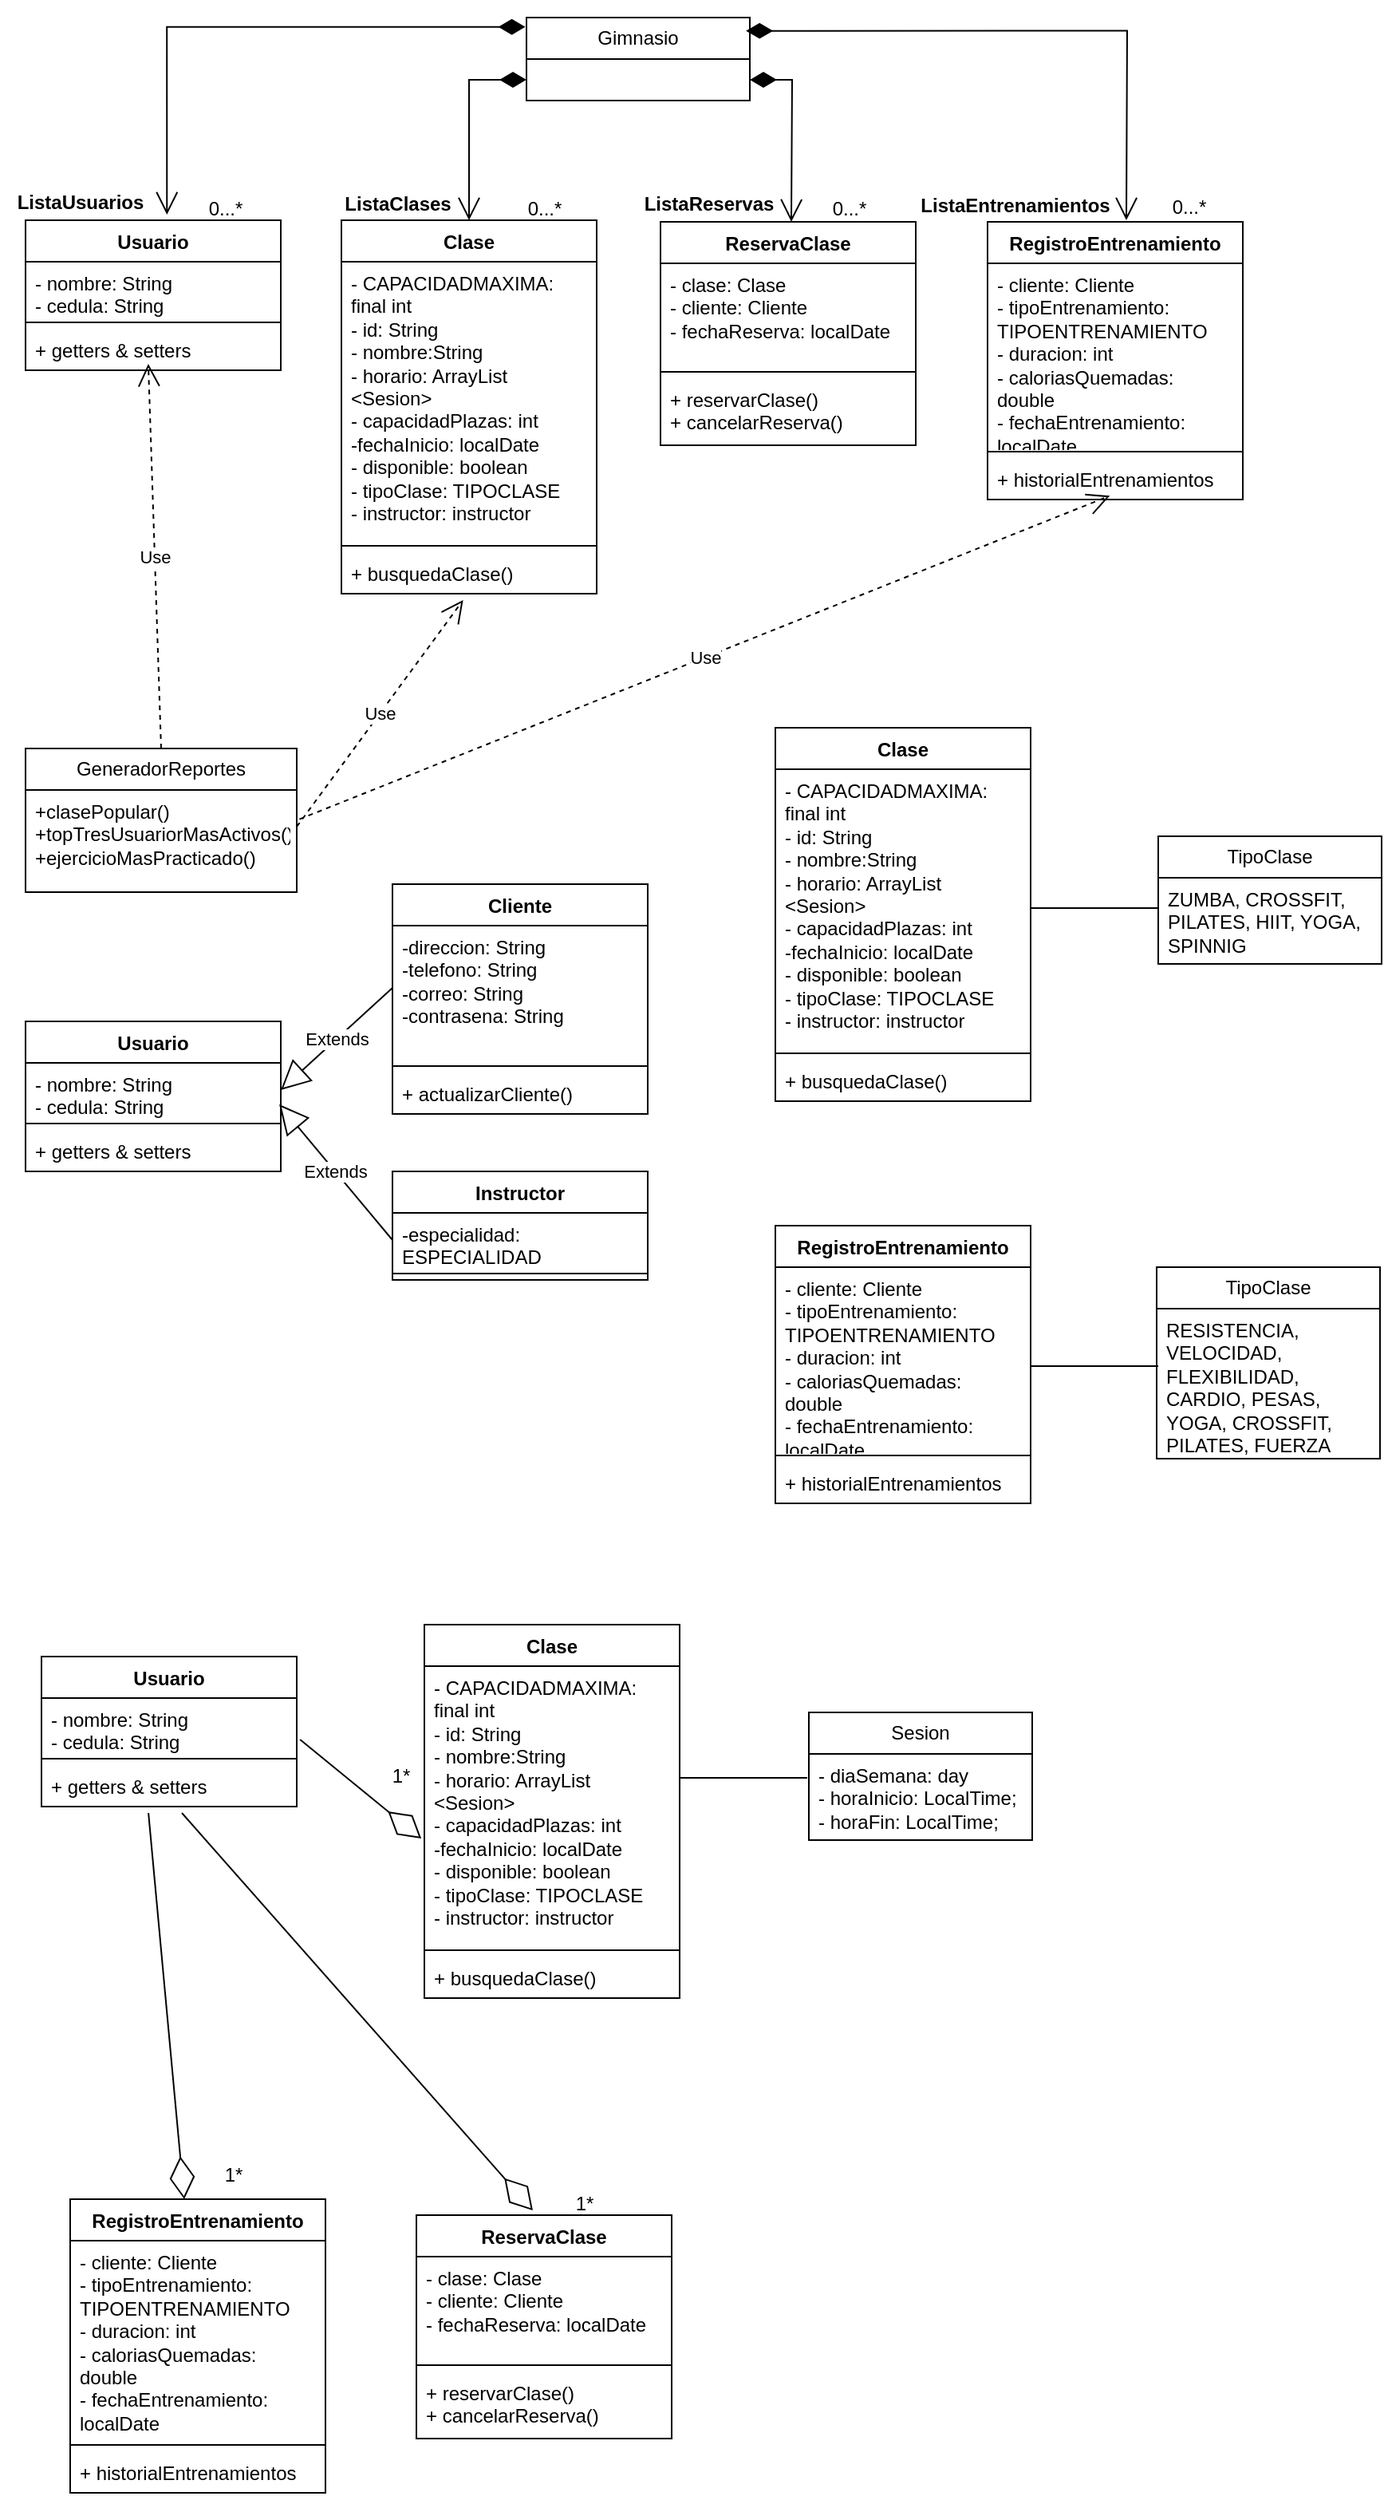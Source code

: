 <mxfile version="24.7.8">
  <diagram name="Página-1" id="VeLKGp-hcn48qWKlANh8">
    <mxGraphModel dx="794" dy="828" grid="1" gridSize="10" guides="1" tooltips="1" connect="1" arrows="1" fold="1" page="1" pageScale="1" pageWidth="827" pageHeight="1169" math="0" shadow="0">
      <root>
        <mxCell id="0" />
        <mxCell id="1" parent="0" />
        <mxCell id="mnoYVhQ4aOoopWuf_P9z-1" value="Gimnasio" style="swimlane;fontStyle=0;childLayout=stackLayout;horizontal=1;startSize=26;fillColor=none;horizontalStack=0;resizeParent=1;resizeParentMax=0;resizeLast=0;collapsible=1;marginBottom=0;whiteSpace=wrap;html=1;" vertex="1" parent="1">
          <mxGeometry x="334" y="23" width="140" height="52" as="geometry" />
        </mxCell>
        <mxCell id="mnoYVhQ4aOoopWuf_P9z-2" value="Usuario" style="swimlane;fontStyle=1;align=center;verticalAlign=top;childLayout=stackLayout;horizontal=1;startSize=26;horizontalStack=0;resizeParent=1;resizeParentMax=0;resizeLast=0;collapsible=1;marginBottom=0;whiteSpace=wrap;html=1;" vertex="1" parent="1">
          <mxGeometry x="20" y="150" width="160" height="94" as="geometry" />
        </mxCell>
        <mxCell id="mnoYVhQ4aOoopWuf_P9z-3" value="- nombre: String&lt;div&gt;- cedula: String&lt;/div&gt;" style="text;strokeColor=none;fillColor=none;align=left;verticalAlign=top;spacingLeft=4;spacingRight=4;overflow=hidden;rotatable=0;points=[[0,0.5],[1,0.5]];portConstraint=eastwest;whiteSpace=wrap;html=1;" vertex="1" parent="mnoYVhQ4aOoopWuf_P9z-2">
          <mxGeometry y="26" width="160" height="34" as="geometry" />
        </mxCell>
        <mxCell id="mnoYVhQ4aOoopWuf_P9z-4" value="" style="line;strokeWidth=1;fillColor=none;align=left;verticalAlign=middle;spacingTop=-1;spacingLeft=3;spacingRight=3;rotatable=0;labelPosition=right;points=[];portConstraint=eastwest;strokeColor=inherit;" vertex="1" parent="mnoYVhQ4aOoopWuf_P9z-2">
          <mxGeometry y="60" width="160" height="8" as="geometry" />
        </mxCell>
        <mxCell id="mnoYVhQ4aOoopWuf_P9z-5" value="+ getters &amp;amp; setters" style="text;strokeColor=none;fillColor=none;align=left;verticalAlign=top;spacingLeft=4;spacingRight=4;overflow=hidden;rotatable=0;points=[[0,0.5],[1,0.5]];portConstraint=eastwest;whiteSpace=wrap;html=1;" vertex="1" parent="mnoYVhQ4aOoopWuf_P9z-2">
          <mxGeometry y="68" width="160" height="26" as="geometry" />
        </mxCell>
        <mxCell id="mnoYVhQ4aOoopWuf_P9z-6" value="Clase" style="swimlane;fontStyle=1;align=center;verticalAlign=top;childLayout=stackLayout;horizontal=1;startSize=26;horizontalStack=0;resizeParent=1;resizeParentMax=0;resizeLast=0;collapsible=1;marginBottom=0;whiteSpace=wrap;html=1;" vertex="1" parent="1">
          <mxGeometry x="218" y="150" width="160" height="234" as="geometry" />
        </mxCell>
        <mxCell id="mnoYVhQ4aOoopWuf_P9z-7" value="- CAPACIDADMAXIMA: final int&lt;div&gt;- id: String&lt;/div&gt;&lt;div&gt;- nombre:String&lt;/div&gt;&lt;div&gt;- horario: ArrayList &amp;lt;Sesion&amp;gt;&lt;/div&gt;&lt;div&gt;- capacidadPlazas: int&lt;/div&gt;&lt;div&gt;-fechaInicio: localDate&lt;/div&gt;&lt;div&gt;- disponible: boolean&lt;/div&gt;&lt;div&gt;- tipoClase: TIPOCLASE&lt;/div&gt;&lt;div&gt;- instructor: instructor&lt;/div&gt;" style="text;strokeColor=none;fillColor=none;align=left;verticalAlign=top;spacingLeft=4;spacingRight=4;overflow=hidden;rotatable=0;points=[[0,0.5],[1,0.5]];portConstraint=eastwest;whiteSpace=wrap;html=1;" vertex="1" parent="mnoYVhQ4aOoopWuf_P9z-6">
          <mxGeometry y="26" width="160" height="174" as="geometry" />
        </mxCell>
        <mxCell id="mnoYVhQ4aOoopWuf_P9z-8" value="" style="line;strokeWidth=1;fillColor=none;align=left;verticalAlign=middle;spacingTop=-1;spacingLeft=3;spacingRight=3;rotatable=0;labelPosition=right;points=[];portConstraint=eastwest;strokeColor=inherit;" vertex="1" parent="mnoYVhQ4aOoopWuf_P9z-6">
          <mxGeometry y="200" width="160" height="8" as="geometry" />
        </mxCell>
        <mxCell id="mnoYVhQ4aOoopWuf_P9z-9" value="+ busquedaClase()" style="text;strokeColor=none;fillColor=none;align=left;verticalAlign=top;spacingLeft=4;spacingRight=4;overflow=hidden;rotatable=0;points=[[0,0.5],[1,0.5]];portConstraint=eastwest;whiteSpace=wrap;html=1;" vertex="1" parent="mnoYVhQ4aOoopWuf_P9z-6">
          <mxGeometry y="208" width="160" height="26" as="geometry" />
        </mxCell>
        <mxCell id="mnoYVhQ4aOoopWuf_P9z-10" value="ReservaClase" style="swimlane;fontStyle=1;align=center;verticalAlign=top;childLayout=stackLayout;horizontal=1;startSize=26;horizontalStack=0;resizeParent=1;resizeParentMax=0;resizeLast=0;collapsible=1;marginBottom=0;whiteSpace=wrap;html=1;" vertex="1" parent="1">
          <mxGeometry x="418" y="151" width="160" height="140" as="geometry" />
        </mxCell>
        <mxCell id="mnoYVhQ4aOoopWuf_P9z-11" value="- clase: Clase&lt;div&gt;- cliente: Cliente&lt;/div&gt;&lt;div&gt;- fechaReserva: localDate&lt;/div&gt;&lt;div&gt;&lt;br&gt;&lt;/div&gt;" style="text;strokeColor=none;fillColor=none;align=left;verticalAlign=top;spacingLeft=4;spacingRight=4;overflow=hidden;rotatable=0;points=[[0,0.5],[1,0.5]];portConstraint=eastwest;whiteSpace=wrap;html=1;" vertex="1" parent="mnoYVhQ4aOoopWuf_P9z-10">
          <mxGeometry y="26" width="160" height="64" as="geometry" />
        </mxCell>
        <mxCell id="mnoYVhQ4aOoopWuf_P9z-12" value="" style="line;strokeWidth=1;fillColor=none;align=left;verticalAlign=middle;spacingTop=-1;spacingLeft=3;spacingRight=3;rotatable=0;labelPosition=right;points=[];portConstraint=eastwest;strokeColor=inherit;" vertex="1" parent="mnoYVhQ4aOoopWuf_P9z-10">
          <mxGeometry y="90" width="160" height="8" as="geometry" />
        </mxCell>
        <mxCell id="mnoYVhQ4aOoopWuf_P9z-13" value="+ reservarClase()&lt;div&gt;+ cancelarReserva()&lt;/div&gt;" style="text;strokeColor=none;fillColor=none;align=left;verticalAlign=top;spacingLeft=4;spacingRight=4;overflow=hidden;rotatable=0;points=[[0,0.5],[1,0.5]];portConstraint=eastwest;whiteSpace=wrap;html=1;" vertex="1" parent="mnoYVhQ4aOoopWuf_P9z-10">
          <mxGeometry y="98" width="160" height="42" as="geometry" />
        </mxCell>
        <mxCell id="mnoYVhQ4aOoopWuf_P9z-14" value="RegistroEntrenamiento" style="swimlane;fontStyle=1;align=center;verticalAlign=top;childLayout=stackLayout;horizontal=1;startSize=26;horizontalStack=0;resizeParent=1;resizeParentMax=0;resizeLast=0;collapsible=1;marginBottom=0;whiteSpace=wrap;html=1;" vertex="1" parent="1">
          <mxGeometry x="623" y="151" width="160" height="174" as="geometry" />
        </mxCell>
        <mxCell id="mnoYVhQ4aOoopWuf_P9z-15" value="- cliente: Cliente&lt;div&gt;- tipoEntrenamiento: TIPOENTRENAMIENTO&lt;/div&gt;&lt;div&gt;- duracion: int&lt;/div&gt;&lt;div&gt;- caloriasQuemadas: double&lt;/div&gt;&lt;div&gt;- fechaEntrenamiento: localDate&lt;/div&gt;" style="text;strokeColor=none;fillColor=none;align=left;verticalAlign=top;spacingLeft=4;spacingRight=4;overflow=hidden;rotatable=0;points=[[0,0.5],[1,0.5]];portConstraint=eastwest;whiteSpace=wrap;html=1;" vertex="1" parent="mnoYVhQ4aOoopWuf_P9z-14">
          <mxGeometry y="26" width="160" height="114" as="geometry" />
        </mxCell>
        <mxCell id="mnoYVhQ4aOoopWuf_P9z-16" value="" style="line;strokeWidth=1;fillColor=none;align=left;verticalAlign=middle;spacingTop=-1;spacingLeft=3;spacingRight=3;rotatable=0;labelPosition=right;points=[];portConstraint=eastwest;strokeColor=inherit;" vertex="1" parent="mnoYVhQ4aOoopWuf_P9z-14">
          <mxGeometry y="140" width="160" height="8" as="geometry" />
        </mxCell>
        <mxCell id="mnoYVhQ4aOoopWuf_P9z-17" value="+ historialEntrenamientos" style="text;strokeColor=none;fillColor=none;align=left;verticalAlign=top;spacingLeft=4;spacingRight=4;overflow=hidden;rotatable=0;points=[[0,0.5],[1,0.5]];portConstraint=eastwest;whiteSpace=wrap;html=1;" vertex="1" parent="mnoYVhQ4aOoopWuf_P9z-14">
          <mxGeometry y="148" width="160" height="26" as="geometry" />
        </mxCell>
        <mxCell id="mnoYVhQ4aOoopWuf_P9z-18" value="" style="endArrow=open;html=1;endSize=12;startArrow=diamondThin;startSize=14;startFill=1;edgeStyle=orthogonalEdgeStyle;align=left;verticalAlign=bottom;rounded=0;entryX=0.554;entryY=-0.037;entryDx=0;entryDy=0;entryPerimeter=0;exitX=-0.005;exitY=0.113;exitDx=0;exitDy=0;exitPerimeter=0;" edge="1" parent="1" source="mnoYVhQ4aOoopWuf_P9z-1" target="mnoYVhQ4aOoopWuf_P9z-2">
          <mxGeometry x="-1" y="3" relative="1" as="geometry">
            <mxPoint x="200" y="30" as="sourcePoint" />
            <mxPoint x="111.04" y="87.368" as="targetPoint" />
          </mxGeometry>
        </mxCell>
        <mxCell id="mnoYVhQ4aOoopWuf_P9z-19" value="" style="endArrow=open;html=1;endSize=12;startArrow=diamondThin;startSize=14;startFill=1;edgeStyle=orthogonalEdgeStyle;align=left;verticalAlign=bottom;rounded=0;entryX=0.5;entryY=0;entryDx=0;entryDy=0;exitX=0;exitY=0.75;exitDx=0;exitDy=0;" edge="1" parent="1" source="mnoYVhQ4aOoopWuf_P9z-1" target="mnoYVhQ4aOoopWuf_P9z-6">
          <mxGeometry x="-1" y="3" relative="1" as="geometry">
            <mxPoint x="290" y="62" as="sourcePoint" />
            <mxPoint x="180" y="228" as="targetPoint" />
          </mxGeometry>
        </mxCell>
        <mxCell id="mnoYVhQ4aOoopWuf_P9z-20" value="" style="endArrow=open;html=1;endSize=12;startArrow=diamondThin;startSize=14;startFill=1;edgeStyle=orthogonalEdgeStyle;align=left;verticalAlign=bottom;rounded=0;entryX=0.5;entryY=0;entryDx=0;entryDy=0;exitX=1;exitY=0.75;exitDx=0;exitDy=0;" edge="1" parent="1" source="mnoYVhQ4aOoopWuf_P9z-1">
          <mxGeometry x="-1" y="3" relative="1" as="geometry">
            <mxPoint x="536" y="63" as="sourcePoint" />
            <mxPoint x="500" y="151" as="targetPoint" />
          </mxGeometry>
        </mxCell>
        <mxCell id="mnoYVhQ4aOoopWuf_P9z-21" value="" style="endArrow=open;html=1;endSize=12;startArrow=diamondThin;startSize=14;startFill=1;edgeStyle=orthogonalEdgeStyle;align=left;verticalAlign=bottom;rounded=0;entryX=0.5;entryY=0;entryDx=0;entryDy=0;exitX=0.983;exitY=0.16;exitDx=0;exitDy=0;exitPerimeter=0;" edge="1" parent="1" source="mnoYVhQ4aOoopWuf_P9z-1">
          <mxGeometry x="-1" y="3" relative="1" as="geometry">
            <mxPoint x="480" y="30" as="sourcePoint" />
            <mxPoint x="710" y="150" as="targetPoint" />
          </mxGeometry>
        </mxCell>
        <mxCell id="mnoYVhQ4aOoopWuf_P9z-22" value="&lt;b&gt;ListaUsuarios&lt;/b&gt;" style="text;html=1;align=center;verticalAlign=middle;resizable=0;points=[];autosize=1;strokeColor=none;fillColor=none;" vertex="1" parent="1">
          <mxGeometry x="4" y="124" width="100" height="30" as="geometry" />
        </mxCell>
        <mxCell id="mnoYVhQ4aOoopWuf_P9z-23" value="&lt;b&gt;ListaClases&lt;/b&gt;" style="text;html=1;align=center;verticalAlign=middle;resizable=0;points=[];autosize=1;strokeColor=none;fillColor=none;" vertex="1" parent="1">
          <mxGeometry x="208" y="125" width="90" height="30" as="geometry" />
        </mxCell>
        <mxCell id="mnoYVhQ4aOoopWuf_P9z-24" value="&lt;b&gt;ListaReservas&lt;/b&gt;" style="text;html=1;align=center;verticalAlign=middle;resizable=0;points=[];autosize=1;strokeColor=none;fillColor=none;" vertex="1" parent="1">
          <mxGeometry x="398" y="125" width="100" height="30" as="geometry" />
        </mxCell>
        <mxCell id="mnoYVhQ4aOoopWuf_P9z-25" value="&lt;b&gt;ListaEntrenamientos&lt;/b&gt;" style="text;html=1;align=center;verticalAlign=middle;resizable=0;points=[];autosize=1;strokeColor=none;fillColor=none;" vertex="1" parent="1">
          <mxGeometry x="570" y="126" width="140" height="30" as="geometry" />
        </mxCell>
        <mxCell id="mnoYVhQ4aOoopWuf_P9z-26" value="0...*" style="text;html=1;align=center;verticalAlign=middle;resizable=0;points=[];autosize=1;strokeColor=none;fillColor=none;" vertex="1" parent="1">
          <mxGeometry x="729" y="127" width="40" height="30" as="geometry" />
        </mxCell>
        <mxCell id="mnoYVhQ4aOoopWuf_P9z-27" value="0...*" style="text;html=1;align=center;verticalAlign=middle;resizable=0;points=[];autosize=1;strokeColor=none;fillColor=none;" vertex="1" parent="1">
          <mxGeometry x="516" y="128" width="40" height="30" as="geometry" />
        </mxCell>
        <mxCell id="mnoYVhQ4aOoopWuf_P9z-28" value="0...*" style="text;html=1;align=center;verticalAlign=middle;resizable=0;points=[];autosize=1;strokeColor=none;fillColor=none;" vertex="1" parent="1">
          <mxGeometry x="325" y="128" width="40" height="30" as="geometry" />
        </mxCell>
        <mxCell id="mnoYVhQ4aOoopWuf_P9z-29" value="0...*" style="text;html=1;align=center;verticalAlign=middle;resizable=0;points=[];autosize=1;strokeColor=none;fillColor=none;" vertex="1" parent="1">
          <mxGeometry x="125" y="128" width="40" height="30" as="geometry" />
        </mxCell>
        <mxCell id="mnoYVhQ4aOoopWuf_P9z-34" value="GeneradorReportes" style="swimlane;fontStyle=0;childLayout=stackLayout;horizontal=1;startSize=26;fillColor=none;horizontalStack=0;resizeParent=1;resizeParentMax=0;resizeLast=0;collapsible=1;marginBottom=0;whiteSpace=wrap;html=1;" vertex="1" parent="1">
          <mxGeometry x="20" y="481" width="170" height="90" as="geometry" />
        </mxCell>
        <mxCell id="mnoYVhQ4aOoopWuf_P9z-35" value="+clasePopular()&lt;div&gt;+topTresUsuariorMasActivos()&lt;/div&gt;&lt;div&gt;+ejercicioMasPracticado()&lt;/div&gt;&lt;div&gt;&lt;br&gt;&lt;/div&gt;" style="text;strokeColor=none;fillColor=none;align=left;verticalAlign=top;spacingLeft=4;spacingRight=4;overflow=hidden;rotatable=0;points=[[0,0.5],[1,0.5]];portConstraint=eastwest;whiteSpace=wrap;html=1;" vertex="1" parent="mnoYVhQ4aOoopWuf_P9z-34">
          <mxGeometry y="26" width="170" height="64" as="geometry" />
        </mxCell>
        <mxCell id="mnoYVhQ4aOoopWuf_P9z-38" value="Use" style="endArrow=open;endSize=12;dashed=1;html=1;rounded=0;entryX=0.477;entryY=1.154;entryDx=0;entryDy=0;entryPerimeter=0;" edge="1" parent="1" target="mnoYVhQ4aOoopWuf_P9z-9">
          <mxGeometry width="160" relative="1" as="geometry">
            <mxPoint x="190" y="530" as="sourcePoint" />
            <mxPoint x="350" y="525.5" as="targetPoint" />
          </mxGeometry>
        </mxCell>
        <mxCell id="mnoYVhQ4aOoopWuf_P9z-39" value="Use" style="endArrow=open;endSize=12;dashed=1;html=1;rounded=0;entryX=0.481;entryY=0.846;entryDx=0;entryDy=0;entryPerimeter=0;exitX=0.5;exitY=0;exitDx=0;exitDy=0;" edge="1" parent="1" source="mnoYVhQ4aOoopWuf_P9z-34" target="mnoYVhQ4aOoopWuf_P9z-5">
          <mxGeometry width="160" relative="1" as="geometry">
            <mxPoint x="20" y="400" as="sourcePoint" />
            <mxPoint x="50" y="467" as="targetPoint" />
          </mxGeometry>
        </mxCell>
        <mxCell id="mnoYVhQ4aOoopWuf_P9z-40" value="Use" style="endArrow=open;endSize=12;dashed=1;html=1;rounded=0;exitX=1.01;exitY=0.286;exitDx=0;exitDy=0;exitPerimeter=0;entryX=0.479;entryY=0.91;entryDx=0;entryDy=0;entryPerimeter=0;" edge="1" parent="1" source="mnoYVhQ4aOoopWuf_P9z-35" target="mnoYVhQ4aOoopWuf_P9z-17">
          <mxGeometry width="160" relative="1" as="geometry">
            <mxPoint x="630" y="370" as="sourcePoint" />
            <mxPoint x="370" y="490" as="targetPoint" />
          </mxGeometry>
        </mxCell>
        <mxCell id="mnoYVhQ4aOoopWuf_P9z-41" value="Usuario" style="swimlane;fontStyle=1;align=center;verticalAlign=top;childLayout=stackLayout;horizontal=1;startSize=26;horizontalStack=0;resizeParent=1;resizeParentMax=0;resizeLast=0;collapsible=1;marginBottom=0;whiteSpace=wrap;html=1;" vertex="1" parent="1">
          <mxGeometry x="20" y="652" width="160" height="94" as="geometry" />
        </mxCell>
        <mxCell id="mnoYVhQ4aOoopWuf_P9z-42" value="- nombre: String&lt;div&gt;- cedula: String&lt;/div&gt;" style="text;strokeColor=none;fillColor=none;align=left;verticalAlign=top;spacingLeft=4;spacingRight=4;overflow=hidden;rotatable=0;points=[[0,0.5],[1,0.5]];portConstraint=eastwest;whiteSpace=wrap;html=1;" vertex="1" parent="mnoYVhQ4aOoopWuf_P9z-41">
          <mxGeometry y="26" width="160" height="34" as="geometry" />
        </mxCell>
        <mxCell id="mnoYVhQ4aOoopWuf_P9z-43" value="" style="line;strokeWidth=1;fillColor=none;align=left;verticalAlign=middle;spacingTop=-1;spacingLeft=3;spacingRight=3;rotatable=0;labelPosition=right;points=[];portConstraint=eastwest;strokeColor=inherit;" vertex="1" parent="mnoYVhQ4aOoopWuf_P9z-41">
          <mxGeometry y="60" width="160" height="8" as="geometry" />
        </mxCell>
        <mxCell id="mnoYVhQ4aOoopWuf_P9z-44" value="+ getters &amp;amp; setters" style="text;strokeColor=none;fillColor=none;align=left;verticalAlign=top;spacingLeft=4;spacingRight=4;overflow=hidden;rotatable=0;points=[[0,0.5],[1,0.5]];portConstraint=eastwest;whiteSpace=wrap;html=1;" vertex="1" parent="mnoYVhQ4aOoopWuf_P9z-41">
          <mxGeometry y="68" width="160" height="26" as="geometry" />
        </mxCell>
        <mxCell id="mnoYVhQ4aOoopWuf_P9z-45" value="Cliente" style="swimlane;fontStyle=1;align=center;verticalAlign=top;childLayout=stackLayout;horizontal=1;startSize=26;horizontalStack=0;resizeParent=1;resizeParentMax=0;resizeLast=0;collapsible=1;marginBottom=0;whiteSpace=wrap;html=1;" vertex="1" parent="1">
          <mxGeometry x="250" y="566" width="160" height="144" as="geometry" />
        </mxCell>
        <mxCell id="mnoYVhQ4aOoopWuf_P9z-46" value="-direccion: String&lt;div&gt;-telefono: String&lt;/div&gt;&lt;div&gt;-correo: String&lt;/div&gt;&lt;div&gt;-contrasena: String&lt;/div&gt;&lt;div&gt;&lt;br&gt;&lt;/div&gt;" style="text;strokeColor=none;fillColor=none;align=left;verticalAlign=top;spacingLeft=4;spacingRight=4;overflow=hidden;rotatable=0;points=[[0,0.5],[1,0.5]];portConstraint=eastwest;whiteSpace=wrap;html=1;" vertex="1" parent="mnoYVhQ4aOoopWuf_P9z-45">
          <mxGeometry y="26" width="160" height="84" as="geometry" />
        </mxCell>
        <mxCell id="mnoYVhQ4aOoopWuf_P9z-47" value="" style="line;strokeWidth=1;fillColor=none;align=left;verticalAlign=middle;spacingTop=-1;spacingLeft=3;spacingRight=3;rotatable=0;labelPosition=right;points=[];portConstraint=eastwest;strokeColor=inherit;" vertex="1" parent="mnoYVhQ4aOoopWuf_P9z-45">
          <mxGeometry y="110" width="160" height="8" as="geometry" />
        </mxCell>
        <mxCell id="mnoYVhQ4aOoopWuf_P9z-48" value="+ actualizarCliente()" style="text;strokeColor=none;fillColor=none;align=left;verticalAlign=top;spacingLeft=4;spacingRight=4;overflow=hidden;rotatable=0;points=[[0,0.5],[1,0.5]];portConstraint=eastwest;whiteSpace=wrap;html=1;" vertex="1" parent="mnoYVhQ4aOoopWuf_P9z-45">
          <mxGeometry y="118" width="160" height="26" as="geometry" />
        </mxCell>
        <mxCell id="mnoYVhQ4aOoopWuf_P9z-49" value="Instructor" style="swimlane;fontStyle=1;align=center;verticalAlign=top;childLayout=stackLayout;horizontal=1;startSize=26;horizontalStack=0;resizeParent=1;resizeParentMax=0;resizeLast=0;collapsible=1;marginBottom=0;whiteSpace=wrap;html=1;" vertex="1" parent="1">
          <mxGeometry x="250" y="746" width="160" height="68" as="geometry" />
        </mxCell>
        <mxCell id="mnoYVhQ4aOoopWuf_P9z-50" value="-especialidad: ESPECIALIDAD" style="text;strokeColor=none;fillColor=none;align=left;verticalAlign=top;spacingLeft=4;spacingRight=4;overflow=hidden;rotatable=0;points=[[0,0.5],[1,0.5]];portConstraint=eastwest;whiteSpace=wrap;html=1;" vertex="1" parent="mnoYVhQ4aOoopWuf_P9z-49">
          <mxGeometry y="26" width="160" height="34" as="geometry" />
        </mxCell>
        <mxCell id="mnoYVhQ4aOoopWuf_P9z-51" value="" style="line;strokeWidth=1;fillColor=none;align=left;verticalAlign=middle;spacingTop=-1;spacingLeft=3;spacingRight=3;rotatable=0;labelPosition=right;points=[];portConstraint=eastwest;strokeColor=inherit;" vertex="1" parent="mnoYVhQ4aOoopWuf_P9z-49">
          <mxGeometry y="60" width="160" height="8" as="geometry" />
        </mxCell>
        <mxCell id="mnoYVhQ4aOoopWuf_P9z-53" value="Extends" style="endArrow=block;endSize=16;endFill=0;html=1;rounded=0;entryX=1;entryY=0.5;entryDx=0;entryDy=0;" edge="1" parent="1" target="mnoYVhQ4aOoopWuf_P9z-42">
          <mxGeometry width="160" relative="1" as="geometry">
            <mxPoint x="250" y="631" as="sourcePoint" />
            <mxPoint x="410" y="631" as="targetPoint" />
          </mxGeometry>
        </mxCell>
        <mxCell id="mnoYVhQ4aOoopWuf_P9z-54" value="Extends" style="endArrow=block;endSize=16;endFill=0;html=1;rounded=0;entryX=0.994;entryY=0.765;entryDx=0;entryDy=0;entryPerimeter=0;exitX=0;exitY=0.5;exitDx=0;exitDy=0;" edge="1" parent="1" source="mnoYVhQ4aOoopWuf_P9z-50" target="mnoYVhQ4aOoopWuf_P9z-42">
          <mxGeometry width="160" relative="1" as="geometry">
            <mxPoint x="260" y="641" as="sourcePoint" />
            <mxPoint x="190" y="704" as="targetPoint" />
          </mxGeometry>
        </mxCell>
        <mxCell id="mnoYVhQ4aOoopWuf_P9z-55" value="Clase" style="swimlane;fontStyle=1;align=center;verticalAlign=top;childLayout=stackLayout;horizontal=1;startSize=26;horizontalStack=0;resizeParent=1;resizeParentMax=0;resizeLast=0;collapsible=1;marginBottom=0;whiteSpace=wrap;html=1;" vertex="1" parent="1">
          <mxGeometry x="490" y="468" width="160" height="234" as="geometry" />
        </mxCell>
        <mxCell id="mnoYVhQ4aOoopWuf_P9z-56" value="- CAPACIDADMAXIMA: final int&lt;div&gt;- id: String&lt;/div&gt;&lt;div&gt;- nombre:String&lt;/div&gt;&lt;div&gt;- horario: ArrayList &amp;lt;Sesion&amp;gt;&lt;/div&gt;&lt;div&gt;- capacidadPlazas: int&lt;/div&gt;&lt;div&gt;-fechaInicio: localDate&lt;/div&gt;&lt;div&gt;- disponible: boolean&lt;/div&gt;&lt;div&gt;- tipoClase: TIPOCLASE&lt;/div&gt;&lt;div&gt;- instructor: instructor&lt;/div&gt;" style="text;strokeColor=none;fillColor=none;align=left;verticalAlign=top;spacingLeft=4;spacingRight=4;overflow=hidden;rotatable=0;points=[[0,0.5],[1,0.5]];portConstraint=eastwest;whiteSpace=wrap;html=1;" vertex="1" parent="mnoYVhQ4aOoopWuf_P9z-55">
          <mxGeometry y="26" width="160" height="174" as="geometry" />
        </mxCell>
        <mxCell id="mnoYVhQ4aOoopWuf_P9z-57" value="" style="line;strokeWidth=1;fillColor=none;align=left;verticalAlign=middle;spacingTop=-1;spacingLeft=3;spacingRight=3;rotatable=0;labelPosition=right;points=[];portConstraint=eastwest;strokeColor=inherit;" vertex="1" parent="mnoYVhQ4aOoopWuf_P9z-55">
          <mxGeometry y="200" width="160" height="8" as="geometry" />
        </mxCell>
        <mxCell id="mnoYVhQ4aOoopWuf_P9z-58" value="+ busquedaClase()" style="text;strokeColor=none;fillColor=none;align=left;verticalAlign=top;spacingLeft=4;spacingRight=4;overflow=hidden;rotatable=0;points=[[0,0.5],[1,0.5]];portConstraint=eastwest;whiteSpace=wrap;html=1;" vertex="1" parent="mnoYVhQ4aOoopWuf_P9z-55">
          <mxGeometry y="208" width="160" height="26" as="geometry" />
        </mxCell>
        <mxCell id="mnoYVhQ4aOoopWuf_P9z-60" value="RegistroEntrenamiento" style="swimlane;fontStyle=1;align=center;verticalAlign=top;childLayout=stackLayout;horizontal=1;startSize=26;horizontalStack=0;resizeParent=1;resizeParentMax=0;resizeLast=0;collapsible=1;marginBottom=0;whiteSpace=wrap;html=1;" vertex="1" parent="1">
          <mxGeometry x="490" y="780" width="160" height="174" as="geometry" />
        </mxCell>
        <mxCell id="mnoYVhQ4aOoopWuf_P9z-61" value="- cliente: Cliente&lt;div&gt;- tipoEntrenamiento: TIPOENTRENAMIENTO&lt;/div&gt;&lt;div&gt;- duracion: int&lt;/div&gt;&lt;div&gt;- caloriasQuemadas: double&lt;/div&gt;&lt;div&gt;- fechaEntrenamiento: localDate&lt;/div&gt;" style="text;strokeColor=none;fillColor=none;align=left;verticalAlign=top;spacingLeft=4;spacingRight=4;overflow=hidden;rotatable=0;points=[[0,0.5],[1,0.5]];portConstraint=eastwest;whiteSpace=wrap;html=1;" vertex="1" parent="mnoYVhQ4aOoopWuf_P9z-60">
          <mxGeometry y="26" width="160" height="114" as="geometry" />
        </mxCell>
        <mxCell id="mnoYVhQ4aOoopWuf_P9z-62" value="" style="line;strokeWidth=1;fillColor=none;align=left;verticalAlign=middle;spacingTop=-1;spacingLeft=3;spacingRight=3;rotatable=0;labelPosition=right;points=[];portConstraint=eastwest;strokeColor=inherit;" vertex="1" parent="mnoYVhQ4aOoopWuf_P9z-60">
          <mxGeometry y="140" width="160" height="8" as="geometry" />
        </mxCell>
        <mxCell id="mnoYVhQ4aOoopWuf_P9z-63" value="+ historialEntrenamientos" style="text;strokeColor=none;fillColor=none;align=left;verticalAlign=top;spacingLeft=4;spacingRight=4;overflow=hidden;rotatable=0;points=[[0,0.5],[1,0.5]];portConstraint=eastwest;whiteSpace=wrap;html=1;" vertex="1" parent="mnoYVhQ4aOoopWuf_P9z-60">
          <mxGeometry y="148" width="160" height="26" as="geometry" />
        </mxCell>
        <mxCell id="mnoYVhQ4aOoopWuf_P9z-64" value="TipoClase" style="swimlane;fontStyle=0;childLayout=stackLayout;horizontal=1;startSize=26;fillColor=none;horizontalStack=0;resizeParent=1;resizeParentMax=0;resizeLast=0;collapsible=1;marginBottom=0;whiteSpace=wrap;html=1;" vertex="1" parent="1">
          <mxGeometry x="730" y="536" width="140" height="80" as="geometry" />
        </mxCell>
        <mxCell id="mnoYVhQ4aOoopWuf_P9z-65" value="ZUMBA, CROSSFIT, PILATES, HIIT, YOGA, SPINNIG" style="text;strokeColor=none;fillColor=none;align=left;verticalAlign=top;spacingLeft=4;spacingRight=4;overflow=hidden;rotatable=0;points=[[0,0.5],[1,0.5]];portConstraint=eastwest;whiteSpace=wrap;html=1;" vertex="1" parent="mnoYVhQ4aOoopWuf_P9z-64">
          <mxGeometry y="26" width="140" height="54" as="geometry" />
        </mxCell>
        <mxCell id="mnoYVhQ4aOoopWuf_P9z-68" value="TipoClase" style="swimlane;fontStyle=0;childLayout=stackLayout;horizontal=1;startSize=26;fillColor=none;horizontalStack=0;resizeParent=1;resizeParentMax=0;resizeLast=0;collapsible=1;marginBottom=0;whiteSpace=wrap;html=1;" vertex="1" parent="1">
          <mxGeometry x="729" y="806" width="140" height="120" as="geometry" />
        </mxCell>
        <mxCell id="mnoYVhQ4aOoopWuf_P9z-69" value="RESISTENCIA, VELOCIDAD, FLEXIBILIDAD, CARDIO, PESAS, YOGA, CROSSFIT, PILATES, FUERZA" style="text;strokeColor=none;fillColor=none;align=left;verticalAlign=top;spacingLeft=4;spacingRight=4;overflow=hidden;rotatable=0;points=[[0,0.5],[1,0.5]];portConstraint=eastwest;whiteSpace=wrap;html=1;" vertex="1" parent="mnoYVhQ4aOoopWuf_P9z-68">
          <mxGeometry y="26" width="140" height="94" as="geometry" />
        </mxCell>
        <mxCell id="mnoYVhQ4aOoopWuf_P9z-73" value="" style="endArrow=none;html=1;edgeStyle=orthogonalEdgeStyle;rounded=0;exitX=1;exitY=0.5;exitDx=0;exitDy=0;entryX=0;entryY=0.352;entryDx=0;entryDy=0;entryPerimeter=0;" edge="1" parent="1" source="mnoYVhQ4aOoopWuf_P9z-56" target="mnoYVhQ4aOoopWuf_P9z-65">
          <mxGeometry relative="1" as="geometry">
            <mxPoint x="660" y="625" as="sourcePoint" />
            <mxPoint x="750" y="625" as="targetPoint" />
          </mxGeometry>
        </mxCell>
        <mxCell id="mnoYVhQ4aOoopWuf_P9z-76" value="" style="endArrow=none;html=1;edgeStyle=orthogonalEdgeStyle;rounded=0;exitX=1;exitY=0.5;exitDx=0;exitDy=0;entryX=0;entryY=0.352;entryDx=0;entryDy=0;entryPerimeter=0;" edge="1" parent="1">
          <mxGeometry relative="1" as="geometry">
            <mxPoint x="650" y="868" as="sourcePoint" />
            <mxPoint x="730" y="868" as="targetPoint" />
          </mxGeometry>
        </mxCell>
        <mxCell id="mnoYVhQ4aOoopWuf_P9z-77" value="Usuario" style="swimlane;fontStyle=1;align=center;verticalAlign=top;childLayout=stackLayout;horizontal=1;startSize=26;horizontalStack=0;resizeParent=1;resizeParentMax=0;resizeLast=0;collapsible=1;marginBottom=0;whiteSpace=wrap;html=1;" vertex="1" parent="1">
          <mxGeometry x="30" y="1050" width="160" height="94" as="geometry" />
        </mxCell>
        <mxCell id="mnoYVhQ4aOoopWuf_P9z-78" value="- nombre: String&lt;div&gt;- cedula: String&lt;/div&gt;" style="text;strokeColor=none;fillColor=none;align=left;verticalAlign=top;spacingLeft=4;spacingRight=4;overflow=hidden;rotatable=0;points=[[0,0.5],[1,0.5]];portConstraint=eastwest;whiteSpace=wrap;html=1;" vertex="1" parent="mnoYVhQ4aOoopWuf_P9z-77">
          <mxGeometry y="26" width="160" height="34" as="geometry" />
        </mxCell>
        <mxCell id="mnoYVhQ4aOoopWuf_P9z-79" value="" style="line;strokeWidth=1;fillColor=none;align=left;verticalAlign=middle;spacingTop=-1;spacingLeft=3;spacingRight=3;rotatable=0;labelPosition=right;points=[];portConstraint=eastwest;strokeColor=inherit;" vertex="1" parent="mnoYVhQ4aOoopWuf_P9z-77">
          <mxGeometry y="60" width="160" height="8" as="geometry" />
        </mxCell>
        <mxCell id="mnoYVhQ4aOoopWuf_P9z-80" value="+ getters &amp;amp; setters" style="text;strokeColor=none;fillColor=none;align=left;verticalAlign=top;spacingLeft=4;spacingRight=4;overflow=hidden;rotatable=0;points=[[0,0.5],[1,0.5]];portConstraint=eastwest;whiteSpace=wrap;html=1;" vertex="1" parent="mnoYVhQ4aOoopWuf_P9z-77">
          <mxGeometry y="68" width="160" height="26" as="geometry" />
        </mxCell>
        <mxCell id="mnoYVhQ4aOoopWuf_P9z-81" value="Clase" style="swimlane;fontStyle=1;align=center;verticalAlign=top;childLayout=stackLayout;horizontal=1;startSize=26;horizontalStack=0;resizeParent=1;resizeParentMax=0;resizeLast=0;collapsible=1;marginBottom=0;whiteSpace=wrap;html=1;" vertex="1" parent="1">
          <mxGeometry x="270" y="1030" width="160" height="234" as="geometry" />
        </mxCell>
        <mxCell id="mnoYVhQ4aOoopWuf_P9z-82" value="- CAPACIDADMAXIMA: final int&lt;div&gt;- id: String&lt;/div&gt;&lt;div&gt;- nombre:String&lt;/div&gt;&lt;div&gt;- horario: ArrayList &amp;lt;Sesion&amp;gt;&lt;/div&gt;&lt;div&gt;- capacidadPlazas: int&lt;/div&gt;&lt;div&gt;-fechaInicio: localDate&lt;/div&gt;&lt;div&gt;- disponible: boolean&lt;/div&gt;&lt;div&gt;- tipoClase: TIPOCLASE&lt;/div&gt;&lt;div&gt;- instructor: instructor&lt;/div&gt;" style="text;strokeColor=none;fillColor=none;align=left;verticalAlign=top;spacingLeft=4;spacingRight=4;overflow=hidden;rotatable=0;points=[[0,0.5],[1,0.5]];portConstraint=eastwest;whiteSpace=wrap;html=1;" vertex="1" parent="mnoYVhQ4aOoopWuf_P9z-81">
          <mxGeometry y="26" width="160" height="174" as="geometry" />
        </mxCell>
        <mxCell id="mnoYVhQ4aOoopWuf_P9z-83" value="" style="line;strokeWidth=1;fillColor=none;align=left;verticalAlign=middle;spacingTop=-1;spacingLeft=3;spacingRight=3;rotatable=0;labelPosition=right;points=[];portConstraint=eastwest;strokeColor=inherit;" vertex="1" parent="mnoYVhQ4aOoopWuf_P9z-81">
          <mxGeometry y="200" width="160" height="8" as="geometry" />
        </mxCell>
        <mxCell id="mnoYVhQ4aOoopWuf_P9z-84" value="+ busquedaClase()" style="text;strokeColor=none;fillColor=none;align=left;verticalAlign=top;spacingLeft=4;spacingRight=4;overflow=hidden;rotatable=0;points=[[0,0.5],[1,0.5]];portConstraint=eastwest;whiteSpace=wrap;html=1;" vertex="1" parent="mnoYVhQ4aOoopWuf_P9z-81">
          <mxGeometry y="208" width="160" height="26" as="geometry" />
        </mxCell>
        <mxCell id="mnoYVhQ4aOoopWuf_P9z-85" value="ReservaClase" style="swimlane;fontStyle=1;align=center;verticalAlign=top;childLayout=stackLayout;horizontal=1;startSize=26;horizontalStack=0;resizeParent=1;resizeParentMax=0;resizeLast=0;collapsible=1;marginBottom=0;whiteSpace=wrap;html=1;" vertex="1" parent="1">
          <mxGeometry x="265" y="1400" width="160" height="140" as="geometry" />
        </mxCell>
        <mxCell id="mnoYVhQ4aOoopWuf_P9z-86" value="- clase: Clase&lt;div&gt;- cliente: Cliente&lt;/div&gt;&lt;div&gt;- fechaReserva: localDate&lt;/div&gt;&lt;div&gt;&lt;br&gt;&lt;/div&gt;" style="text;strokeColor=none;fillColor=none;align=left;verticalAlign=top;spacingLeft=4;spacingRight=4;overflow=hidden;rotatable=0;points=[[0,0.5],[1,0.5]];portConstraint=eastwest;whiteSpace=wrap;html=1;" vertex="1" parent="mnoYVhQ4aOoopWuf_P9z-85">
          <mxGeometry y="26" width="160" height="64" as="geometry" />
        </mxCell>
        <mxCell id="mnoYVhQ4aOoopWuf_P9z-87" value="" style="line;strokeWidth=1;fillColor=none;align=left;verticalAlign=middle;spacingTop=-1;spacingLeft=3;spacingRight=3;rotatable=0;labelPosition=right;points=[];portConstraint=eastwest;strokeColor=inherit;" vertex="1" parent="mnoYVhQ4aOoopWuf_P9z-85">
          <mxGeometry y="90" width="160" height="8" as="geometry" />
        </mxCell>
        <mxCell id="mnoYVhQ4aOoopWuf_P9z-88" value="+ reservarClase()&lt;div&gt;+ cancelarReserva()&lt;/div&gt;" style="text;strokeColor=none;fillColor=none;align=left;verticalAlign=top;spacingLeft=4;spacingRight=4;overflow=hidden;rotatable=0;points=[[0,0.5],[1,0.5]];portConstraint=eastwest;whiteSpace=wrap;html=1;" vertex="1" parent="mnoYVhQ4aOoopWuf_P9z-85">
          <mxGeometry y="98" width="160" height="42" as="geometry" />
        </mxCell>
        <mxCell id="mnoYVhQ4aOoopWuf_P9z-89" value="RegistroEntrenamiento" style="swimlane;fontStyle=1;align=center;verticalAlign=top;childLayout=stackLayout;horizontal=1;startSize=26;horizontalStack=0;resizeParent=1;resizeParentMax=0;resizeLast=0;collapsible=1;marginBottom=0;whiteSpace=wrap;html=1;" vertex="1" parent="1">
          <mxGeometry x="48" y="1390" width="160" height="184" as="geometry" />
        </mxCell>
        <mxCell id="mnoYVhQ4aOoopWuf_P9z-90" value="- cliente: Cliente&lt;div&gt;- tipoEntrenamiento: TIPOENTRENAMIENTO&lt;/div&gt;&lt;div&gt;- duracion: int&lt;/div&gt;&lt;div&gt;- caloriasQuemadas: double&lt;/div&gt;&lt;div&gt;- fechaEntrenamiento: localDate&lt;/div&gt;" style="text;strokeColor=none;fillColor=none;align=left;verticalAlign=top;spacingLeft=4;spacingRight=4;overflow=hidden;rotatable=0;points=[[0,0.5],[1,0.5]];portConstraint=eastwest;whiteSpace=wrap;html=1;" vertex="1" parent="mnoYVhQ4aOoopWuf_P9z-89">
          <mxGeometry y="26" width="160" height="124" as="geometry" />
        </mxCell>
        <mxCell id="mnoYVhQ4aOoopWuf_P9z-91" value="" style="line;strokeWidth=1;fillColor=none;align=left;verticalAlign=middle;spacingTop=-1;spacingLeft=3;spacingRight=3;rotatable=0;labelPosition=right;points=[];portConstraint=eastwest;strokeColor=inherit;" vertex="1" parent="mnoYVhQ4aOoopWuf_P9z-89">
          <mxGeometry y="150" width="160" height="8" as="geometry" />
        </mxCell>
        <mxCell id="mnoYVhQ4aOoopWuf_P9z-92" value="+ historialEntrenamientos" style="text;strokeColor=none;fillColor=none;align=left;verticalAlign=top;spacingLeft=4;spacingRight=4;overflow=hidden;rotatable=0;points=[[0,0.5],[1,0.5]];portConstraint=eastwest;whiteSpace=wrap;html=1;" vertex="1" parent="mnoYVhQ4aOoopWuf_P9z-89">
          <mxGeometry y="158" width="160" height="26" as="geometry" />
        </mxCell>
        <mxCell id="mnoYVhQ4aOoopWuf_P9z-93" value="" style="endArrow=diamondThin;endFill=0;endSize=24;html=1;rounded=0;exitX=0.55;exitY=1.154;exitDx=0;exitDy=0;exitPerimeter=0;entryX=0.456;entryY=-0.021;entryDx=0;entryDy=0;entryPerimeter=0;" edge="1" parent="1" source="mnoYVhQ4aOoopWuf_P9z-80" target="mnoYVhQ4aOoopWuf_P9z-85">
          <mxGeometry width="160" relative="1" as="geometry">
            <mxPoint x="230" y="1130" as="sourcePoint" />
            <mxPoint x="350" y="1400" as="targetPoint" />
          </mxGeometry>
        </mxCell>
        <mxCell id="mnoYVhQ4aOoopWuf_P9z-94" value="1*" style="text;html=1;align=center;verticalAlign=middle;resizable=0;points=[];autosize=1;strokeColor=none;fillColor=none;" vertex="1" parent="1">
          <mxGeometry x="355" y="1378" width="30" height="30" as="geometry" />
        </mxCell>
        <mxCell id="mnoYVhQ4aOoopWuf_P9z-95" value="" style="endArrow=diamondThin;endFill=0;endSize=24;html=1;rounded=0;exitX=0.419;exitY=1.154;exitDx=0;exitDy=0;exitPerimeter=0;" edge="1" parent="1" source="mnoYVhQ4aOoopWuf_P9z-80" target="mnoYVhQ4aOoopWuf_P9z-89">
          <mxGeometry width="160" relative="1" as="geometry">
            <mxPoint x="111" y="1154" as="sourcePoint" />
            <mxPoint x="348" y="1407" as="targetPoint" />
          </mxGeometry>
        </mxCell>
        <mxCell id="mnoYVhQ4aOoopWuf_P9z-96" value="1*" style="text;html=1;align=center;verticalAlign=middle;resizable=0;points=[];autosize=1;strokeColor=none;fillColor=none;" vertex="1" parent="1">
          <mxGeometry x="135" y="1360" width="30" height="30" as="geometry" />
        </mxCell>
        <mxCell id="mnoYVhQ4aOoopWuf_P9z-97" value="" style="endArrow=diamondThin;endFill=0;endSize=24;html=1;rounded=0;exitX=1.013;exitY=0.765;exitDx=0;exitDy=0;exitPerimeter=0;entryX=-0.012;entryY=0.621;entryDx=0;entryDy=0;entryPerimeter=0;" edge="1" parent="1" source="mnoYVhQ4aOoopWuf_P9z-78" target="mnoYVhQ4aOoopWuf_P9z-82">
          <mxGeometry width="160" relative="1" as="geometry">
            <mxPoint x="128" y="1158" as="sourcePoint" />
            <mxPoint x="348" y="1407" as="targetPoint" />
          </mxGeometry>
        </mxCell>
        <mxCell id="mnoYVhQ4aOoopWuf_P9z-98" value="1*" style="text;html=1;align=center;verticalAlign=middle;resizable=0;points=[];autosize=1;strokeColor=none;fillColor=none;" vertex="1" parent="1">
          <mxGeometry x="240" y="1110" width="30" height="30" as="geometry" />
        </mxCell>
        <mxCell id="mnoYVhQ4aOoopWuf_P9z-99" value="Sesion" style="swimlane;fontStyle=0;childLayout=stackLayout;horizontal=1;startSize=26;fillColor=none;horizontalStack=0;resizeParent=1;resizeParentMax=0;resizeLast=0;collapsible=1;marginBottom=0;whiteSpace=wrap;html=1;" vertex="1" parent="1">
          <mxGeometry x="511" y="1085" width="140" height="80" as="geometry" />
        </mxCell>
        <mxCell id="mnoYVhQ4aOoopWuf_P9z-101" value="- diaSemana: day&lt;div&gt;- horaInicio: LocalTime;&lt;/div&gt;&lt;div&gt;- horaFin: LocalTime;&lt;/div&gt;" style="text;strokeColor=none;fillColor=none;align=left;verticalAlign=top;spacingLeft=4;spacingRight=4;overflow=hidden;rotatable=0;points=[[0,0.5],[1,0.5]];portConstraint=eastwest;whiteSpace=wrap;html=1;" vertex="1" parent="mnoYVhQ4aOoopWuf_P9z-99">
          <mxGeometry y="26" width="140" height="54" as="geometry" />
        </mxCell>
        <mxCell id="mnoYVhQ4aOoopWuf_P9z-104" value="" style="endArrow=none;html=1;edgeStyle=orthogonalEdgeStyle;rounded=0;exitX=1;exitY=0.5;exitDx=0;exitDy=0;entryX=0;entryY=0.352;entryDx=0;entryDy=0;entryPerimeter=0;" edge="1" parent="1">
          <mxGeometry relative="1" as="geometry">
            <mxPoint x="430" y="1126" as="sourcePoint" />
            <mxPoint x="510" y="1126" as="targetPoint" />
          </mxGeometry>
        </mxCell>
      </root>
    </mxGraphModel>
  </diagram>
</mxfile>
